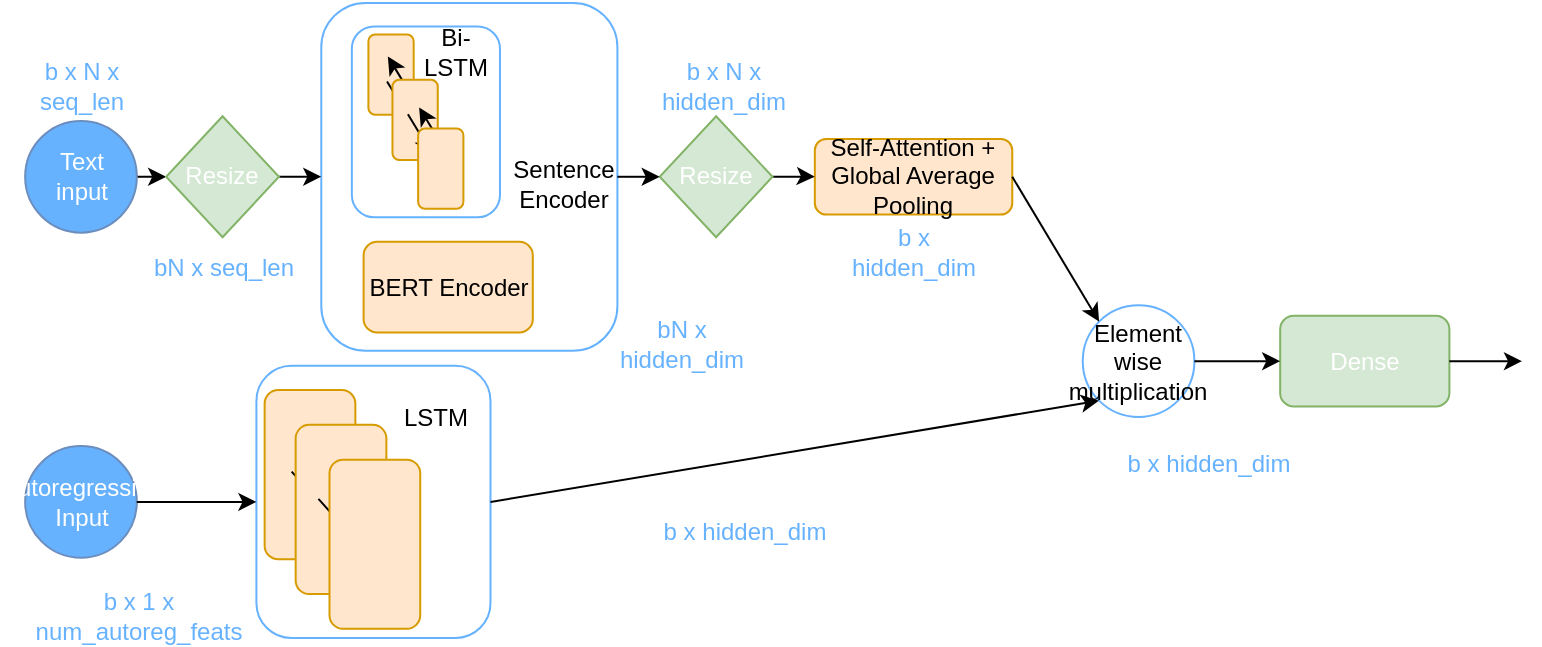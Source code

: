 <mxfile version="20.6.0" type="github">
  <diagram id="DBHRtnx8D4ETLxRpG5bM" name="Page-1">
    <mxGraphModel dx="869" dy="476" grid="1" gridSize="10" guides="1" tooltips="1" connect="1" arrows="1" fold="1" page="1" pageScale="1" pageWidth="827" pageHeight="1169" math="0" shadow="0">
      <root>
        <mxCell id="0" />
        <mxCell id="1" parent="0" />
        <mxCell id="8SG6atrZ2Jzy-Dtnsj9r-56" value="" style="group" vertex="1" connectable="0" parent="1">
          <mxGeometry x="31" y="170" width="765" height="310" as="geometry" />
        </mxCell>
        <mxCell id="8SG6atrZ2Jzy-Dtnsj9r-41" value="" style="rounded=1;whiteSpace=wrap;html=1;shadow=0;glass=0;sketch=0;strokeColor=#d79b00;fillColor=#ffe6cc;rotation=90;" vertex="1" parent="8SG6atrZ2Jzy-Dtnsj9r-56">
          <mxGeometry x="110.696" y="205.659" width="84.608" height="45.366" as="geometry" />
        </mxCell>
        <mxCell id="8SG6atrZ2Jzy-Dtnsj9r-44" value="" style="endArrow=classic;html=1;rounded=0;fontColor=#000000;entryX=0.5;entryY=1;entryDx=0;entryDy=0;exitX=0.5;exitY=1;exitDx=0;exitDy=0;" edge="1" parent="8SG6atrZ2Jzy-Dtnsj9r-56">
          <mxGeometry width="50" height="50" relative="1" as="geometry">
            <mxPoint x="143.834" y="226.829" as="sourcePoint" />
            <mxPoint x="159.346" y="244.22" as="targetPoint" />
          </mxGeometry>
        </mxCell>
        <mxCell id="8SG6atrZ2Jzy-Dtnsj9r-58" style="edgeStyle=orthogonalEdgeStyle;rounded=0;orthogonalLoop=1;jettySize=auto;html=1;exitX=1;exitY=0.5;exitDx=0;exitDy=0;entryX=0;entryY=0.5;entryDx=0;entryDy=0;fontColor=#FFFFFF;" edge="1" parent="8SG6atrZ2Jzy-Dtnsj9r-56" source="8SG6atrZ2Jzy-Dtnsj9r-1" target="8SG6atrZ2Jzy-Dtnsj9r-20">
          <mxGeometry relative="1" as="geometry" />
        </mxCell>
        <mxCell id="8SG6atrZ2Jzy-Dtnsj9r-1" value="Text&lt;br&gt;input" style="ellipse;whiteSpace=wrap;html=1;aspect=fixed;fillColor=#66B2FF;strokeColor=#6c8ebf;fontColor=#FFFFFF;" vertex="1" parent="8SG6atrZ2Jzy-Dtnsj9r-56">
          <mxGeometry x="10.576" y="51.476" width="55.837" height="55.837" as="geometry" />
        </mxCell>
        <mxCell id="8SG6atrZ2Jzy-Dtnsj9r-2" value="b x N x seq_len" style="text;html=1;strokeColor=none;fillColor=none;align=center;verticalAlign=middle;whiteSpace=wrap;rounded=0;fontColor=#66B2FF;" vertex="1" parent="8SG6atrZ2Jzy-Dtnsj9r-56">
          <mxGeometry y="22.683" width="77.558" height="22.683" as="geometry" />
        </mxCell>
        <mxCell id="8SG6atrZ2Jzy-Dtnsj9r-19" value="" style="group;fontStyle=4" vertex="1" connectable="0" parent="8SG6atrZ2Jzy-Dtnsj9r-56">
          <mxGeometry x="179.793" width="133.963" height="166.341" as="geometry" />
        </mxCell>
        <mxCell id="8SG6atrZ2Jzy-Dtnsj9r-15" value="" style="group;fontStyle=0" vertex="1" connectable="0" parent="8SG6atrZ2Jzy-Dtnsj9r-19">
          <mxGeometry x="5.718" width="73.165" height="103.585" as="geometry" />
        </mxCell>
        <mxCell id="8SG6atrZ2Jzy-Dtnsj9r-16" value="" style="rounded=1;whiteSpace=wrap;html=1;shadow=0;glass=0;sketch=0;fontColor=#FFFFFF;fillColor=none;rotation=-90;strokeColor=#66B2FF;fontStyle=0" vertex="1" parent="8SG6atrZ2Jzy-Dtnsj9r-15">
          <mxGeometry x="-22.266" y="14.91" width="95.431" height="74.067" as="geometry" />
        </mxCell>
        <mxCell id="8SG6atrZ2Jzy-Dtnsj9r-21" value="" style="group;fontStyle=0" vertex="1" connectable="0" parent="8SG6atrZ2Jzy-Dtnsj9r-15">
          <mxGeometry x="-2.538" y="5.293" width="64.584" height="91.488" as="geometry" />
        </mxCell>
        <mxCell id="8SG6atrZ2Jzy-Dtnsj9r-3" value="" style="rounded=1;whiteSpace=wrap;html=1;fillColor=#ffe6cc;rotation=-90;strokeColor=#d79b00;glass=0;sketch=0;shadow=0;container=0;fontStyle=0" vertex="1" parent="8SG6atrZ2Jzy-Dtnsj9r-21">
          <mxGeometry x="-9.489" y="11.689" width="40.092" height="22.642" as="geometry" />
        </mxCell>
        <mxCell id="8SG6atrZ2Jzy-Dtnsj9r-10" value="" style="endArrow=classic;html=1;rounded=0;fontColor=#FFFFFF;entryX=0.75;entryY=0;entryDx=0;entryDy=0;fontStyle=0" edge="1" parent="8SG6atrZ2Jzy-Dtnsj9r-21">
          <mxGeometry width="50" height="50" relative="1" as="geometry">
            <mxPoint x="8.552" y="26.406" as="sourcePoint" />
            <mxPoint x="20.58" y="46.217" as="targetPoint" />
          </mxGeometry>
        </mxCell>
        <mxCell id="8SG6atrZ2Jzy-Dtnsj9r-9" value="" style="endArrow=classic;html=1;rounded=0;fontColor=#FFFFFF;entryX=0.75;entryY=0;entryDx=0;entryDy=0;fontStyle=0" edge="1" parent="8SG6atrZ2Jzy-Dtnsj9r-21">
          <mxGeometry width="50" height="50" relative="1" as="geometry">
            <mxPoint x="20.981" y="33.764" as="sourcePoint" />
            <mxPoint x="8.953" y="13.953" as="targetPoint" />
          </mxGeometry>
        </mxCell>
        <mxCell id="8SG6atrZ2Jzy-Dtnsj9r-4" value="" style="rounded=1;whiteSpace=wrap;html=1;fillColor=#ffe6cc;rotation=-90;strokeColor=#d79b00;container=0;fontStyle=0" vertex="1" parent="8SG6atrZ2Jzy-Dtnsj9r-21">
          <mxGeometry x="2.538" y="34.33" width="40.092" height="22.642" as="geometry" />
        </mxCell>
        <mxCell id="8SG6atrZ2Jzy-Dtnsj9r-7" value="" style="endArrow=classic;html=1;rounded=0;fontColor=#FFFFFF;entryX=0.75;entryY=0;entryDx=0;entryDy=0;fontStyle=0" edge="1" parent="8SG6atrZ2Jzy-Dtnsj9r-21">
          <mxGeometry width="50" height="50" relative="1" as="geometry">
            <mxPoint x="18.976" y="42.821" as="sourcePoint" />
            <mxPoint x="31.004" y="62.632" as="targetPoint" />
          </mxGeometry>
        </mxCell>
        <mxCell id="8SG6atrZ2Jzy-Dtnsj9r-8" value="" style="endArrow=classic;html=1;rounded=0;fontColor=#FFFFFF;entryX=0.75;entryY=0;entryDx=0;entryDy=0;fontStyle=0" edge="1" parent="8SG6atrZ2Jzy-Dtnsj9r-21">
          <mxGeometry width="50" height="50" relative="1" as="geometry">
            <mxPoint x="36.617" y="59.236" as="sourcePoint" />
            <mxPoint x="24.589" y="39.424" as="targetPoint" />
          </mxGeometry>
        </mxCell>
        <mxCell id="8SG6atrZ2Jzy-Dtnsj9r-5" value="" style="rounded=1;whiteSpace=wrap;html=1;fillColor=#ffe6cc;rotation=-90;strokeColor=#d79b00;container=0;fontStyle=0" vertex="1" parent="8SG6atrZ2Jzy-Dtnsj9r-21">
          <mxGeometry x="15.368" y="58.67" width="40.092" height="22.642" as="geometry" />
        </mxCell>
        <mxCell id="8SG6atrZ2Jzy-Dtnsj9r-17" value="Bi-LSTM" style="text;html=1;strokeColor=none;fillColor=none;align=center;verticalAlign=middle;whiteSpace=wrap;rounded=0;shadow=0;glass=0;sketch=0;fontColor=#000000;fontStyle=0" vertex="1" parent="8SG6atrZ2Jzy-Dtnsj9r-21">
          <mxGeometry x="22.28" width="42.304" height="22.683" as="geometry" />
        </mxCell>
        <mxCell id="8SG6atrZ2Jzy-Dtnsj9r-18" value="BERT Encoder" style="rounded=1;whiteSpace=wrap;html=1;shadow=0;glass=0;sketch=0;strokeColor=#d79b00;fillColor=#ffe6cc;fontStyle=0" vertex="1" parent="8SG6atrZ2Jzy-Dtnsj9r-19">
          <mxGeometry y="111.902" width="84.608" height="45.366" as="geometry" />
        </mxCell>
        <mxCell id="8SG6atrZ2Jzy-Dtnsj9r-22" value="" style="rounded=1;whiteSpace=wrap;html=1;shadow=0;glass=0;sketch=0;strokeColor=#66B2FF;fontColor=#FFFFFF;fillColor=none;fontStyle=0" vertex="1" parent="8SG6atrZ2Jzy-Dtnsj9r-19">
          <mxGeometry x="-21.152" y="-7.561" width="148.065" height="173.902" as="geometry" />
        </mxCell>
        <mxCell id="8SG6atrZ2Jzy-Dtnsj9r-23" value="Sentence Encoder" style="text;html=1;strokeColor=none;fillColor=none;align=center;verticalAlign=middle;whiteSpace=wrap;rounded=0;shadow=0;glass=0;sketch=0;fontColor=#000000;" vertex="1" parent="8SG6atrZ2Jzy-Dtnsj9r-19">
          <mxGeometry x="78.883" y="71.829" width="42.304" height="22.683" as="geometry" />
        </mxCell>
        <mxCell id="8SG6atrZ2Jzy-Dtnsj9r-34" style="edgeStyle=orthogonalEdgeStyle;rounded=0;orthogonalLoop=1;jettySize=auto;html=1;fontColor=#000000;" edge="1" parent="8SG6atrZ2Jzy-Dtnsj9r-56" source="8SG6atrZ2Jzy-Dtnsj9r-20" target="8SG6atrZ2Jzy-Dtnsj9r-22">
          <mxGeometry relative="1" as="geometry" />
        </mxCell>
        <mxCell id="8SG6atrZ2Jzy-Dtnsj9r-20" value="Resize" style="rhombus;whiteSpace=wrap;html=1;shadow=0;glass=0;sketch=0;strokeColor=#82b366;fillColor=#d5e8d4;fontColor=#FFFFFF;" vertex="1" parent="8SG6atrZ2Jzy-Dtnsj9r-56">
          <mxGeometry x="81.083" y="49.146" width="56.406" height="60.488" as="geometry" />
        </mxCell>
        <mxCell id="8SG6atrZ2Jzy-Dtnsj9r-26" value="bN x seq_len" style="text;html=1;strokeColor=none;fillColor=none;align=center;verticalAlign=middle;whiteSpace=wrap;rounded=0;fontColor=#66B2FF;" vertex="1" parent="8SG6atrZ2Jzy-Dtnsj9r-56">
          <mxGeometry x="70.507" y="113.415" width="77.558" height="22.683" as="geometry" />
        </mxCell>
        <mxCell id="8SG6atrZ2Jzy-Dtnsj9r-28" value="Self-Attention + Global Average Pooling" style="rounded=1;whiteSpace=wrap;html=1;shadow=0;glass=0;sketch=0;strokeColor=#d79b00;fillColor=#ffe6cc;" vertex="1" parent="8SG6atrZ2Jzy-Dtnsj9r-56">
          <mxGeometry x="405.415" y="60.488" width="98.71" height="37.805" as="geometry" />
        </mxCell>
        <mxCell id="8SG6atrZ2Jzy-Dtnsj9r-33" style="edgeStyle=orthogonalEdgeStyle;rounded=0;orthogonalLoop=1;jettySize=auto;html=1;fontColor=#000000;" edge="1" parent="8SG6atrZ2Jzy-Dtnsj9r-56" source="8SG6atrZ2Jzy-Dtnsj9r-29" target="8SG6atrZ2Jzy-Dtnsj9r-28">
          <mxGeometry relative="1" as="geometry" />
        </mxCell>
        <mxCell id="8SG6atrZ2Jzy-Dtnsj9r-29" value="Resize" style="rhombus;whiteSpace=wrap;html=1;shadow=0;glass=0;sketch=0;strokeColor=#82b366;fillColor=#d5e8d4;fontColor=#FFFFFF;" vertex="1" parent="8SG6atrZ2Jzy-Dtnsj9r-56">
          <mxGeometry x="327.857" y="49.146" width="56.406" height="60.488" as="geometry" />
        </mxCell>
        <mxCell id="8SG6atrZ2Jzy-Dtnsj9r-30" value="bN x hidden_dim" style="text;html=1;strokeColor=none;fillColor=none;align=center;verticalAlign=middle;whiteSpace=wrap;rounded=0;fontColor=#66B2FF;" vertex="1" parent="8SG6atrZ2Jzy-Dtnsj9r-56">
          <mxGeometry x="299.654" y="151.22" width="77.558" height="22.683" as="geometry" />
        </mxCell>
        <mxCell id="8SG6atrZ2Jzy-Dtnsj9r-31" value="b x N x hidden_dim" style="text;html=1;strokeColor=none;fillColor=none;align=center;verticalAlign=middle;whiteSpace=wrap;rounded=0;fontColor=#66B2FF;" vertex="1" parent="8SG6atrZ2Jzy-Dtnsj9r-56">
          <mxGeometry x="320.806" y="22.683" width="77.558" height="22.683" as="geometry" />
        </mxCell>
        <mxCell id="8SG6atrZ2Jzy-Dtnsj9r-32" style="edgeStyle=orthogonalEdgeStyle;rounded=0;orthogonalLoop=1;jettySize=auto;html=1;exitX=1;exitY=0.5;exitDx=0;exitDy=0;entryX=0;entryY=0.5;entryDx=0;entryDy=0;fontColor=#000000;" edge="1" parent="8SG6atrZ2Jzy-Dtnsj9r-56" source="8SG6atrZ2Jzy-Dtnsj9r-22" target="8SG6atrZ2Jzy-Dtnsj9r-29">
          <mxGeometry relative="1" as="geometry" />
        </mxCell>
        <mxCell id="8SG6atrZ2Jzy-Dtnsj9r-35" style="edgeStyle=orthogonalEdgeStyle;rounded=0;orthogonalLoop=1;jettySize=auto;html=1;exitX=0.5;exitY=1;exitDx=0;exitDy=0;fontColor=#000000;" edge="1" parent="8SG6atrZ2Jzy-Dtnsj9r-56" source="8SG6atrZ2Jzy-Dtnsj9r-26" target="8SG6atrZ2Jzy-Dtnsj9r-26">
          <mxGeometry relative="1" as="geometry" />
        </mxCell>
        <mxCell id="8SG6atrZ2Jzy-Dtnsj9r-36" value="b x hidden_dim" style="text;html=1;strokeColor=none;fillColor=none;align=center;verticalAlign=middle;whiteSpace=wrap;rounded=0;fontColor=#66B2FF;" vertex="1" parent="8SG6atrZ2Jzy-Dtnsj9r-56">
          <mxGeometry x="415.991" y="105.854" width="77.558" height="22.683" as="geometry" />
        </mxCell>
        <mxCell id="8SG6atrZ2Jzy-Dtnsj9r-37" value="Element wise&lt;br&gt;multiplication" style="ellipse;whiteSpace=wrap;html=1;aspect=fixed;shadow=0;glass=0;sketch=0;strokeColor=#66B2FF;fontColor=#000000;fillColor=none;" vertex="1" parent="8SG6atrZ2Jzy-Dtnsj9r-56">
          <mxGeometry x="539.378" y="143.659" width="55.837" height="55.837" as="geometry" />
        </mxCell>
        <mxCell id="8SG6atrZ2Jzy-Dtnsj9r-39" value="" style="endArrow=classic;html=1;rounded=0;fontColor=#000000;exitX=1;exitY=0.5;exitDx=0;exitDy=0;entryX=0;entryY=0;entryDx=0;entryDy=0;" edge="1" parent="8SG6atrZ2Jzy-Dtnsj9r-56" source="8SG6atrZ2Jzy-Dtnsj9r-28" target="8SG6atrZ2Jzy-Dtnsj9r-37">
          <mxGeometry width="50" height="50" relative="1" as="geometry">
            <mxPoint x="490.023" y="181.463" as="sourcePoint" />
            <mxPoint x="525.276" y="143.659" as="targetPoint" />
          </mxGeometry>
        </mxCell>
        <mxCell id="8SG6atrZ2Jzy-Dtnsj9r-40" value="Autoregressive&lt;br&gt;Input" style="ellipse;whiteSpace=wrap;html=1;aspect=fixed;fillColor=#66B2FF;strokeColor=#6c8ebf;fontColor=#FFFFFF;" vertex="1" parent="8SG6atrZ2Jzy-Dtnsj9r-56">
          <mxGeometry x="10.576" y="214.037" width="55.837" height="55.837" as="geometry" />
        </mxCell>
        <mxCell id="8SG6atrZ2Jzy-Dtnsj9r-42" value="" style="rounded=1;whiteSpace=wrap;html=1;shadow=0;glass=0;sketch=0;strokeColor=#d79b00;fillColor=#ffe6cc;rotation=90;" vertex="1" parent="8SG6atrZ2Jzy-Dtnsj9r-56">
          <mxGeometry x="126.207" y="223.049" width="84.608" height="45.366" as="geometry" />
        </mxCell>
        <mxCell id="8SG6atrZ2Jzy-Dtnsj9r-45" value="" style="endArrow=classic;html=1;rounded=0;fontColor=#000000;entryX=0.5;entryY=1;entryDx=0;entryDy=0;exitX=0.5;exitY=1;exitDx=0;exitDy=0;" edge="1" parent="8SG6atrZ2Jzy-Dtnsj9r-56">
          <mxGeometry width="50" height="50" relative="1" as="geometry">
            <mxPoint x="157.23" y="240.439" as="sourcePoint" />
            <mxPoint x="172.742" y="257.829" as="targetPoint" />
          </mxGeometry>
        </mxCell>
        <mxCell id="8SG6atrZ2Jzy-Dtnsj9r-43" value="" style="rounded=1;whiteSpace=wrap;html=1;shadow=0;glass=0;sketch=0;strokeColor=#d79b00;fillColor=#ffe6cc;rotation=90;" vertex="1" parent="8SG6atrZ2Jzy-Dtnsj9r-56">
          <mxGeometry x="143.129" y="240.439" width="84.608" height="45.366" as="geometry" />
        </mxCell>
        <mxCell id="8SG6atrZ2Jzy-Dtnsj9r-46" value="" style="rounded=1;whiteSpace=wrap;html=1;shadow=0;glass=0;sketch=0;strokeColor=#66B2FF;fontColor=#000000;fillColor=none;" vertex="1" parent="8SG6atrZ2Jzy-Dtnsj9r-56">
          <mxGeometry x="126.207" y="173.902" width="117.041" height="136.098" as="geometry" />
        </mxCell>
        <mxCell id="8SG6atrZ2Jzy-Dtnsj9r-47" value="" style="endArrow=classic;html=1;rounded=0;fontColor=#000000;exitX=1;exitY=0.5;exitDx=0;exitDy=0;entryX=0;entryY=0.5;entryDx=0;entryDy=0;" edge="1" parent="8SG6atrZ2Jzy-Dtnsj9r-56" source="8SG6atrZ2Jzy-Dtnsj9r-40" target="8SG6atrZ2Jzy-Dtnsj9r-46">
          <mxGeometry width="50" height="50" relative="1" as="geometry">
            <mxPoint x="179.793" y="234.39" as="sourcePoint" />
            <mxPoint x="215.046" y="196.585" as="targetPoint" />
          </mxGeometry>
        </mxCell>
        <mxCell id="8SG6atrZ2Jzy-Dtnsj9r-48" value="b x 1 x num_autoreg_feats" style="text;html=1;strokeColor=none;fillColor=none;align=center;verticalAlign=middle;whiteSpace=wrap;rounded=0;fontColor=#66B2FF;" vertex="1" parent="8SG6atrZ2Jzy-Dtnsj9r-56">
          <mxGeometry x="10.576" y="287.317" width="112.811" height="22.683" as="geometry" />
        </mxCell>
        <mxCell id="8SG6atrZ2Jzy-Dtnsj9r-49" value="LSTM" style="text;html=1;strokeColor=none;fillColor=none;align=center;verticalAlign=middle;whiteSpace=wrap;rounded=0;shadow=0;glass=0;sketch=0;fontColor=#000000;" vertex="1" parent="8SG6atrZ2Jzy-Dtnsj9r-56">
          <mxGeometry x="195.304" y="189.024" width="42.304" height="22.683" as="geometry" />
        </mxCell>
        <mxCell id="8SG6atrZ2Jzy-Dtnsj9r-50" value="" style="endArrow=classic;html=1;rounded=0;fontColor=#000000;exitX=1;exitY=0.5;exitDx=0;exitDy=0;entryX=0;entryY=1;entryDx=0;entryDy=0;" edge="1" parent="8SG6atrZ2Jzy-Dtnsj9r-56" source="8SG6atrZ2Jzy-Dtnsj9r-46" target="8SG6atrZ2Jzy-Dtnsj9r-37">
          <mxGeometry width="50" height="50" relative="1" as="geometry">
            <mxPoint x="264.401" y="204.146" as="sourcePoint" />
            <mxPoint x="299.654" y="166.341" as="targetPoint" />
          </mxGeometry>
        </mxCell>
        <mxCell id="8SG6atrZ2Jzy-Dtnsj9r-51" value="b x hidden_dim" style="text;html=1;strokeColor=none;fillColor=none;align=center;verticalAlign=middle;whiteSpace=wrap;rounded=0;fontColor=#66B2FF;" vertex="1" parent="8SG6atrZ2Jzy-Dtnsj9r-56">
          <mxGeometry x="313.756" y="245.732" width="112.811" height="22.683" as="geometry" />
        </mxCell>
        <mxCell id="8SG6atrZ2Jzy-Dtnsj9r-52" value="b x hidden_dim" style="text;html=1;strokeColor=none;fillColor=none;align=center;verticalAlign=middle;whiteSpace=wrap;rounded=0;fontColor=#66B2FF;" vertex="1" parent="8SG6atrZ2Jzy-Dtnsj9r-56">
          <mxGeometry x="546.429" y="211.707" width="112.811" height="22.683" as="geometry" />
        </mxCell>
        <mxCell id="8SG6atrZ2Jzy-Dtnsj9r-53" value="Dense" style="rounded=1;whiteSpace=wrap;html=1;shadow=0;glass=0;sketch=0;strokeColor=#82b366;fillColor=#d5e8d4;fontColor=#FFFFFF;" vertex="1" parent="8SG6atrZ2Jzy-Dtnsj9r-56">
          <mxGeometry x="638.088" y="148.89" width="84.608" height="45.366" as="geometry" />
        </mxCell>
        <mxCell id="8SG6atrZ2Jzy-Dtnsj9r-54" style="edgeStyle=orthogonalEdgeStyle;rounded=0;orthogonalLoop=1;jettySize=auto;html=1;exitX=1;exitY=0.5;exitDx=0;exitDy=0;fontColor=#FFFFFF;" edge="1" parent="8SG6atrZ2Jzy-Dtnsj9r-56" source="8SG6atrZ2Jzy-Dtnsj9r-37" target="8SG6atrZ2Jzy-Dtnsj9r-53">
          <mxGeometry relative="1" as="geometry" />
        </mxCell>
        <mxCell id="8SG6atrZ2Jzy-Dtnsj9r-57" style="edgeStyle=orthogonalEdgeStyle;rounded=0;orthogonalLoop=1;jettySize=auto;html=1;exitX=1;exitY=0.5;exitDx=0;exitDy=0;fontColor=#FFFFFF;" edge="1" parent="1" source="8SG6atrZ2Jzy-Dtnsj9r-53">
          <mxGeometry relative="1" as="geometry">
            <mxPoint x="790" y="342" as="targetPoint" />
          </mxGeometry>
        </mxCell>
      </root>
    </mxGraphModel>
  </diagram>
</mxfile>
